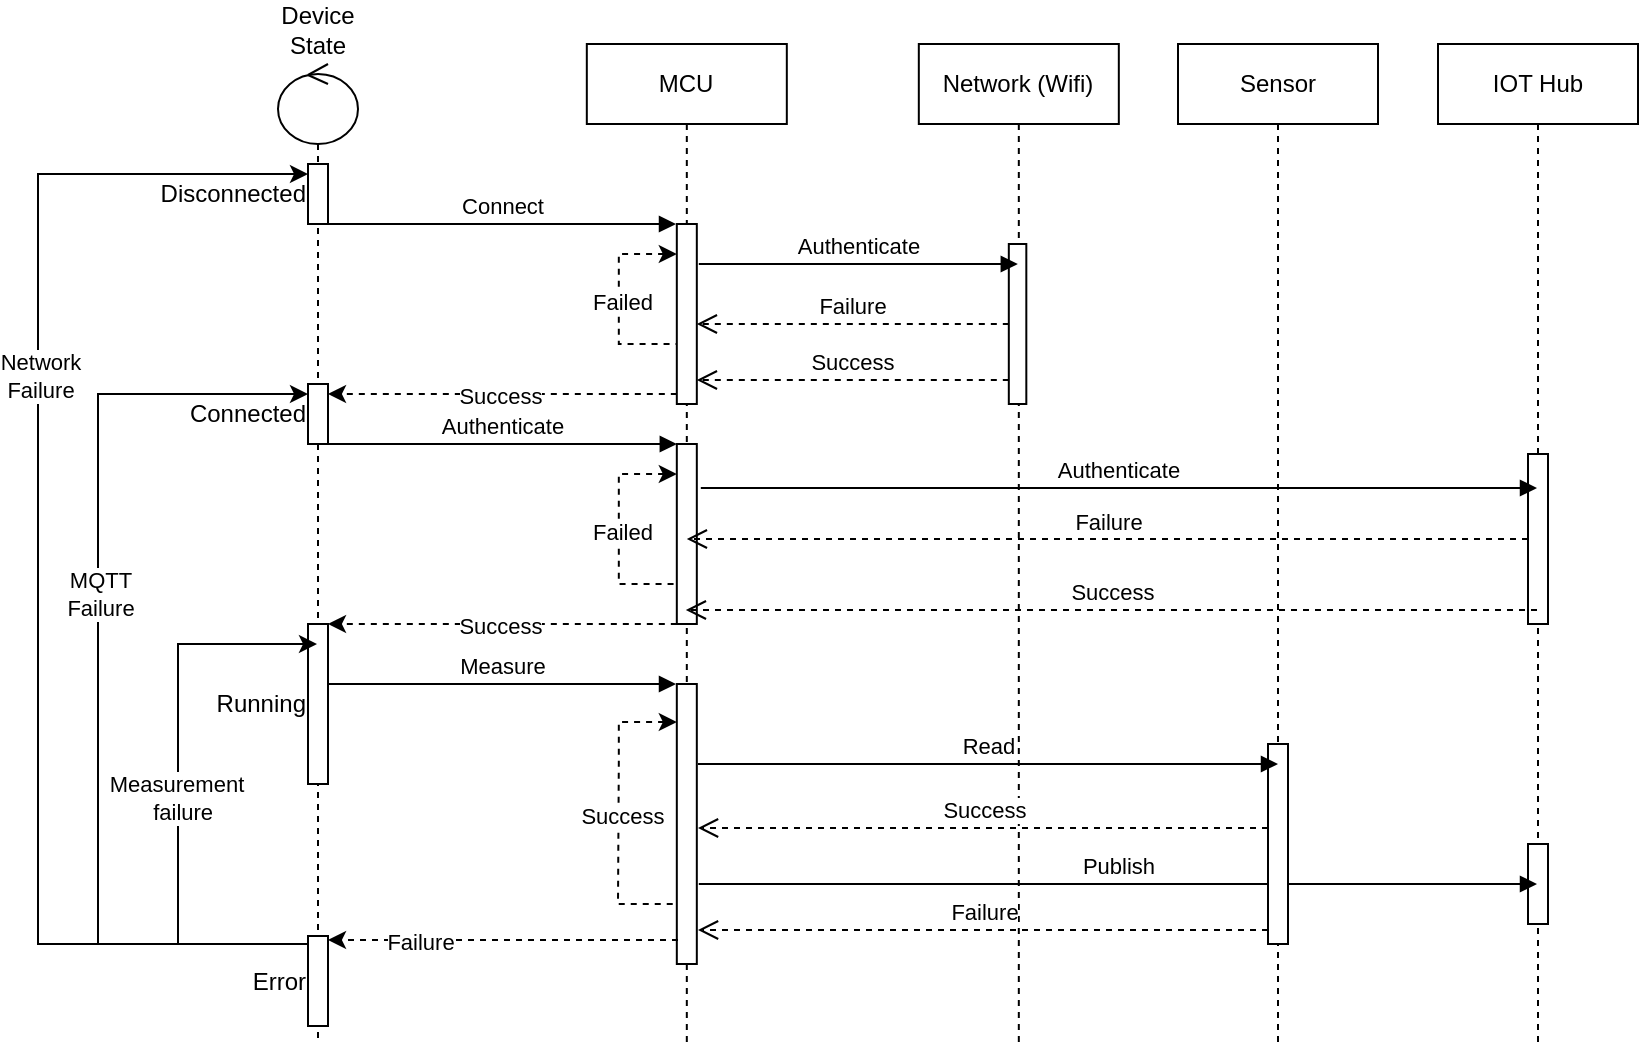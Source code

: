<mxfile version="23.1.5" type="device">
  <diagram name="Page-1" id="qzg9PmfZhn29sivQEg1u">
    <mxGraphModel dx="868" dy="566" grid="1" gridSize="10" guides="1" tooltips="1" connect="1" arrows="1" fold="1" page="1" pageScale="1" pageWidth="827" pageHeight="1169" math="0" shadow="0">
      <root>
        <mxCell id="0" />
        <mxCell id="1" parent="0" />
        <mxCell id="TdmkNz0lsqDMiO6AGIUz-6" value="MCU" style="shape=umlLifeline;perimeter=lifelinePerimeter;whiteSpace=wrap;html=1;container=1;dropTarget=0;collapsible=0;recursiveResize=0;outlineConnect=0;portConstraint=eastwest;newEdgeStyle={&quot;curved&quot;:0,&quot;rounded&quot;:0};" vertex="1" parent="1">
          <mxGeometry x="344.41" y="100" width="100" height="500" as="geometry" />
        </mxCell>
        <mxCell id="TdmkNz0lsqDMiO6AGIUz-9" value="" style="html=1;points=[[0,0,0,0,5],[0,1,0,0,-5],[1,0,0,0,5],[1,1,0,0,-5]];perimeter=orthogonalPerimeter;outlineConnect=0;targetShapes=umlLifeline;portConstraint=eastwest;newEdgeStyle={&quot;curved&quot;:0,&quot;rounded&quot;:0};labelPosition=right;verticalLabelPosition=middle;align=left;verticalAlign=middle;" vertex="1" parent="TdmkNz0lsqDMiO6AGIUz-6">
          <mxGeometry x="45" y="90" width="10" height="90" as="geometry" />
        </mxCell>
        <mxCell id="TdmkNz0lsqDMiO6AGIUz-13" value="" style="endArrow=none;html=1;rounded=0;elbow=vertical;startArrow=classic;startFill=1;endFill=0;dashed=1;" edge="1" parent="TdmkNz0lsqDMiO6AGIUz-6" source="TdmkNz0lsqDMiO6AGIUz-9" target="TdmkNz0lsqDMiO6AGIUz-9">
          <mxGeometry width="50" height="50" relative="1" as="geometry">
            <mxPoint x="45" y="80" as="sourcePoint" />
            <mxPoint x="45" y="125" as="targetPoint" />
            <Array as="points">
              <mxPoint x="16" y="105" />
              <mxPoint x="16" y="125" />
              <mxPoint x="16" y="150" />
            </Array>
          </mxGeometry>
        </mxCell>
        <mxCell id="TdmkNz0lsqDMiO6AGIUz-14" value="Failed" style="edgeLabel;html=1;align=center;verticalAlign=middle;resizable=0;points=[];" vertex="1" connectable="0" parent="TdmkNz0lsqDMiO6AGIUz-13">
          <mxGeometry x="0.015" y="1" relative="1" as="geometry">
            <mxPoint as="offset" />
          </mxGeometry>
        </mxCell>
        <mxCell id="TdmkNz0lsqDMiO6AGIUz-20" value="" style="html=1;points=[[0,0,0,0,5],[0,1,0,0,-5],[1,0,0,0,5],[1,1,0,0,-5]];perimeter=orthogonalPerimeter;outlineConnect=0;targetShapes=umlLifeline;portConstraint=eastwest;newEdgeStyle={&quot;curved&quot;:0,&quot;rounded&quot;:0};labelPosition=right;verticalLabelPosition=middle;align=left;verticalAlign=middle;" vertex="1" parent="TdmkNz0lsqDMiO6AGIUz-6">
          <mxGeometry x="45" y="200" width="10" height="90" as="geometry" />
        </mxCell>
        <mxCell id="TdmkNz0lsqDMiO6AGIUz-21" value="" style="endArrow=none;html=1;rounded=0;elbow=vertical;startArrow=classic;startFill=1;endFill=0;dashed=1;" edge="1" source="TdmkNz0lsqDMiO6AGIUz-20" target="TdmkNz0lsqDMiO6AGIUz-20" parent="TdmkNz0lsqDMiO6AGIUz-6">
          <mxGeometry width="50" height="50" relative="1" as="geometry">
            <mxPoint x="45" y="190" as="sourcePoint" />
            <mxPoint x="45" y="235" as="targetPoint" />
            <Array as="points">
              <mxPoint x="16" y="215" />
              <mxPoint x="16" y="235" />
              <mxPoint x="16" y="270" />
            </Array>
          </mxGeometry>
        </mxCell>
        <mxCell id="TdmkNz0lsqDMiO6AGIUz-22" value="Failed" style="edgeLabel;html=1;align=center;verticalAlign=middle;resizable=0;points=[];" vertex="1" connectable="0" parent="TdmkNz0lsqDMiO6AGIUz-21">
          <mxGeometry x="0.015" y="1" relative="1" as="geometry">
            <mxPoint as="offset" />
          </mxGeometry>
        </mxCell>
        <mxCell id="TdmkNz0lsqDMiO6AGIUz-10" value="" style="html=1;points=[[0,0,0,0,5],[0,1,0,0,-5],[1,0,0,0,5],[1,1,0,0,-5]];perimeter=orthogonalPerimeter;outlineConnect=0;targetShapes=umlLifeline;portConstraint=eastwest;newEdgeStyle={&quot;curved&quot;:0,&quot;rounded&quot;:0};" vertex="1" parent="TdmkNz0lsqDMiO6AGIUz-6">
          <mxGeometry x="45" y="320" width="10" height="140" as="geometry" />
        </mxCell>
        <mxCell id="TdmkNz0lsqDMiO6AGIUz-7" value="Device State" style="shape=umlLifeline;perimeter=lifelinePerimeter;whiteSpace=wrap;html=1;container=1;dropTarget=0;collapsible=0;recursiveResize=0;outlineConnect=0;portConstraint=eastwest;newEdgeStyle={&quot;curved&quot;:0,&quot;rounded&quot;:0};participant=umlControl;labelPosition=center;verticalLabelPosition=top;align=center;verticalAlign=bottom;" vertex="1" parent="1">
          <mxGeometry x="190" y="110" width="40" height="490" as="geometry" />
        </mxCell>
        <mxCell id="TdmkNz0lsqDMiO6AGIUz-8" value="Disconnected" style="html=1;points=[[0,0,0,0,5],[0,1,0,0,-5],[1,0,0,0,5],[1,1,0,0,-5]];perimeter=orthogonalPerimeter;outlineConnect=0;targetShapes=umlLifeline;portConstraint=eastwest;newEdgeStyle={&quot;curved&quot;:0,&quot;rounded&quot;:0};labelPosition=left;verticalLabelPosition=middle;align=right;verticalAlign=middle;" vertex="1" parent="TdmkNz0lsqDMiO6AGIUz-7">
          <mxGeometry x="15" y="50" width="10" height="30" as="geometry" />
        </mxCell>
        <mxCell id="TdmkNz0lsqDMiO6AGIUz-16" value="Connected" style="html=1;points=[[0,0,0,0,5],[0,1,0,0,-5],[1,0,0,0,5],[1,1,0,0,-5]];perimeter=orthogonalPerimeter;outlineConnect=0;targetShapes=umlLifeline;portConstraint=eastwest;newEdgeStyle={&quot;curved&quot;:0,&quot;rounded&quot;:0};labelPosition=left;verticalLabelPosition=middle;align=right;verticalAlign=middle;" vertex="1" parent="TdmkNz0lsqDMiO6AGIUz-7">
          <mxGeometry x="15" y="160" width="10" height="30" as="geometry" />
        </mxCell>
        <mxCell id="TdmkNz0lsqDMiO6AGIUz-23" value="Running" style="html=1;points=[[0,0,0,0,5],[0,1,0,0,-5],[1,0,0,0,5],[1,1,0,0,-5]];perimeter=orthogonalPerimeter;outlineConnect=0;targetShapes=umlLifeline;portConstraint=eastwest;newEdgeStyle={&quot;curved&quot;:0,&quot;rounded&quot;:0};labelPosition=left;verticalLabelPosition=middle;align=right;verticalAlign=middle;" vertex="1" parent="TdmkNz0lsqDMiO6AGIUz-7">
          <mxGeometry x="15" y="280" width="10" height="80" as="geometry" />
        </mxCell>
        <mxCell id="TdmkNz0lsqDMiO6AGIUz-38" value="Error" style="html=1;points=[[0,0,0,0,5],[0,1,0,0,-5],[1,0,0,0,5],[1,1,0,0,-5]];perimeter=orthogonalPerimeter;outlineConnect=0;targetShapes=umlLifeline;portConstraint=eastwest;newEdgeStyle={&quot;curved&quot;:0,&quot;rounded&quot;:0};labelPosition=left;verticalLabelPosition=middle;align=right;verticalAlign=middle;" vertex="1" parent="TdmkNz0lsqDMiO6AGIUz-7">
          <mxGeometry x="15" y="436" width="10" height="45" as="geometry" />
        </mxCell>
        <mxCell id="TdmkNz0lsqDMiO6AGIUz-39" value="" style="endArrow=classic;html=1;rounded=0;" edge="1" parent="TdmkNz0lsqDMiO6AGIUz-7" source="TdmkNz0lsqDMiO6AGIUz-38" target="TdmkNz0lsqDMiO6AGIUz-7">
          <mxGeometry width="50" height="50" relative="1" as="geometry">
            <mxPoint x="-110" y="340" as="sourcePoint" />
            <mxPoint x="-60" y="290" as="targetPoint" />
            <Array as="points">
              <mxPoint x="-50" y="440" />
              <mxPoint x="-50" y="360" />
              <mxPoint x="-50" y="310" />
              <mxPoint x="-50" y="290" />
            </Array>
          </mxGeometry>
        </mxCell>
        <mxCell id="TdmkNz0lsqDMiO6AGIUz-42" value="Measurement&lt;br&gt;&amp;nbsp; failure" style="edgeLabel;html=1;align=center;verticalAlign=middle;resizable=0;points=[];" vertex="1" connectable="0" parent="TdmkNz0lsqDMiO6AGIUz-39">
          <mxGeometry x="-0.028" y="1" relative="1" as="geometry">
            <mxPoint as="offset" />
          </mxGeometry>
        </mxCell>
        <mxCell id="TdmkNz0lsqDMiO6AGIUz-45" value="" style="endArrow=classic;html=1;rounded=0;entryX=0;entryY=0;entryDx=0;entryDy=5;entryPerimeter=0;" edge="1" parent="TdmkNz0lsqDMiO6AGIUz-7" source="TdmkNz0lsqDMiO6AGIUz-38" target="TdmkNz0lsqDMiO6AGIUz-16">
          <mxGeometry width="50" height="50" relative="1" as="geometry">
            <mxPoint x="250" y="170" as="sourcePoint" />
            <mxPoint x="300" y="120" as="targetPoint" />
            <Array as="points">
              <mxPoint x="-90" y="440" />
              <mxPoint x="-90" y="290" />
              <mxPoint x="-90" y="165" />
            </Array>
          </mxGeometry>
        </mxCell>
        <mxCell id="TdmkNz0lsqDMiO6AGIUz-46" value="MQTT&lt;br&gt;Failure" style="edgeLabel;html=1;align=center;verticalAlign=middle;resizable=0;points=[];" vertex="1" connectable="0" parent="TdmkNz0lsqDMiO6AGIUz-45">
          <mxGeometry x="0.155" y="-1" relative="1" as="geometry">
            <mxPoint as="offset" />
          </mxGeometry>
        </mxCell>
        <mxCell id="TdmkNz0lsqDMiO6AGIUz-47" value="" style="endArrow=classic;html=1;rounded=0;entryX=0;entryY=0;entryDx=0;entryDy=5;entryPerimeter=0;" edge="1" parent="TdmkNz0lsqDMiO6AGIUz-7" source="TdmkNz0lsqDMiO6AGIUz-38" target="TdmkNz0lsqDMiO6AGIUz-8">
          <mxGeometry width="50" height="50" relative="1" as="geometry">
            <mxPoint x="-150" y="510" as="sourcePoint" />
            <mxPoint x="-100" y="460" as="targetPoint" />
            <Array as="points">
              <mxPoint x="-120" y="440" />
              <mxPoint x="-120" y="55" />
            </Array>
          </mxGeometry>
        </mxCell>
        <mxCell id="TdmkNz0lsqDMiO6AGIUz-48" value="Network&lt;br&gt;Failure" style="edgeLabel;html=1;align=center;verticalAlign=middle;resizable=0;points=[];" vertex="1" connectable="0" parent="TdmkNz0lsqDMiO6AGIUz-47">
          <mxGeometry x="0.28" y="-1" relative="1" as="geometry">
            <mxPoint as="offset" />
          </mxGeometry>
        </mxCell>
        <mxCell id="TdmkNz0lsqDMiO6AGIUz-15" value="" style="endArrow=classic;html=1;rounded=0;entryX=1;entryY=0;entryDx=0;entryDy=5;entryPerimeter=0;exitX=0;exitY=1;exitDx=0;exitDy=-5;exitPerimeter=0;dashed=1;" edge="1" parent="1" source="TdmkNz0lsqDMiO6AGIUz-9" target="TdmkNz0lsqDMiO6AGIUz-16">
          <mxGeometry width="50" height="50" relative="1" as="geometry">
            <mxPoint x="370" y="170" as="sourcePoint" />
            <mxPoint x="420" y="120" as="targetPoint" />
          </mxGeometry>
        </mxCell>
        <mxCell id="TdmkNz0lsqDMiO6AGIUz-17" value="Success" style="edgeLabel;html=1;align=center;verticalAlign=middle;resizable=0;points=[];" vertex="1" connectable="0" parent="TdmkNz0lsqDMiO6AGIUz-15">
          <mxGeometry x="0.021" y="1" relative="1" as="geometry">
            <mxPoint as="offset" />
          </mxGeometry>
        </mxCell>
        <mxCell id="TdmkNz0lsqDMiO6AGIUz-25" value="Authenticate" style="html=1;verticalAlign=bottom;endArrow=block;curved=0;rounded=0;" edge="1" parent="1" source="TdmkNz0lsqDMiO6AGIUz-16" target="TdmkNz0lsqDMiO6AGIUz-20">
          <mxGeometry width="80" relative="1" as="geometry">
            <mxPoint x="209.81" y="310.0" as="sourcePoint" />
            <mxPoint x="429" y="310.0" as="targetPoint" />
          </mxGeometry>
        </mxCell>
        <mxCell id="TdmkNz0lsqDMiO6AGIUz-26" value="" style="endArrow=classic;html=1;rounded=0;dashed=1;" edge="1" parent="1" source="TdmkNz0lsqDMiO6AGIUz-20" target="TdmkNz0lsqDMiO6AGIUz-23">
          <mxGeometry width="50" height="50" relative="1" as="geometry">
            <mxPoint x="429" y="400" as="sourcePoint" />
            <mxPoint x="215" y="400" as="targetPoint" />
          </mxGeometry>
        </mxCell>
        <mxCell id="TdmkNz0lsqDMiO6AGIUz-27" value="Success" style="edgeLabel;html=1;align=center;verticalAlign=middle;resizable=0;points=[];" vertex="1" connectable="0" parent="TdmkNz0lsqDMiO6AGIUz-26">
          <mxGeometry x="0.021" y="1" relative="1" as="geometry">
            <mxPoint as="offset" />
          </mxGeometry>
        </mxCell>
        <mxCell id="TdmkNz0lsqDMiO6AGIUz-34" value="" style="endArrow=none;html=1;rounded=0;elbow=vertical;startArrow=classic;startFill=1;endFill=0;dashed=1;" edge="1" parent="1" target="TdmkNz0lsqDMiO6AGIUz-10">
          <mxGeometry width="50" height="50" relative="1" as="geometry">
            <mxPoint x="389.41" y="439" as="sourcePoint" />
            <mxPoint x="389.41" y="494" as="targetPoint" />
            <Array as="points">
              <mxPoint x="360.41" y="439" />
              <mxPoint x="360.41" y="459" />
              <mxPoint x="360" y="530" />
            </Array>
          </mxGeometry>
        </mxCell>
        <mxCell id="TdmkNz0lsqDMiO6AGIUz-35" value="Success" style="edgeLabel;html=1;align=center;verticalAlign=middle;resizable=0;points=[];" vertex="1" connectable="0" parent="TdmkNz0lsqDMiO6AGIUz-34">
          <mxGeometry x="0.015" y="1" relative="1" as="geometry">
            <mxPoint as="offset" />
          </mxGeometry>
        </mxCell>
        <mxCell id="TdmkNz0lsqDMiO6AGIUz-36" value="" style="endArrow=classic;html=1;rounded=0;dashed=1;" edge="1" parent="1">
          <mxGeometry width="50" height="50" relative="1" as="geometry">
            <mxPoint x="390" y="548" as="sourcePoint" />
            <mxPoint x="215" y="548" as="targetPoint" />
          </mxGeometry>
        </mxCell>
        <mxCell id="TdmkNz0lsqDMiO6AGIUz-37" value="Failure" style="edgeLabel;html=1;align=center;verticalAlign=middle;resizable=0;points=[];" vertex="1" connectable="0" parent="TdmkNz0lsqDMiO6AGIUz-36">
          <mxGeometry x="0.021" y="1" relative="1" as="geometry">
            <mxPoint x="-40" as="offset" />
          </mxGeometry>
        </mxCell>
        <mxCell id="TdmkNz0lsqDMiO6AGIUz-49" value="IOT Hub" style="shape=umlLifeline;perimeter=lifelinePerimeter;whiteSpace=wrap;html=1;container=1;dropTarget=0;collapsible=0;recursiveResize=0;outlineConnect=0;portConstraint=eastwest;newEdgeStyle={&quot;curved&quot;:0,&quot;rounded&quot;:0};" vertex="1" parent="1">
          <mxGeometry x="770" y="100" width="100" height="500" as="geometry" />
        </mxCell>
        <mxCell id="TdmkNz0lsqDMiO6AGIUz-50" value="" style="html=1;points=[[0,0,0,0,5],[0,1,0,0,-5],[1,0,0,0,5],[1,1,0,0,-5]];perimeter=orthogonalPerimeter;outlineConnect=0;targetShapes=umlLifeline;portConstraint=eastwest;newEdgeStyle={&quot;curved&quot;:0,&quot;rounded&quot;:0};" vertex="1" parent="TdmkNz0lsqDMiO6AGIUz-49">
          <mxGeometry x="45" y="400" width="10" height="40" as="geometry" />
        </mxCell>
        <mxCell id="TdmkNz0lsqDMiO6AGIUz-51" value="" style="html=1;points=[[0,0,0,0,5],[0,1,0,0,-5],[1,0,0,0,5],[1,1,0,0,-5]];perimeter=orthogonalPerimeter;outlineConnect=0;targetShapes=umlLifeline;portConstraint=eastwest;newEdgeStyle={&quot;curved&quot;:0,&quot;rounded&quot;:0};" vertex="1" parent="TdmkNz0lsqDMiO6AGIUz-49">
          <mxGeometry x="45" y="205" width="10" height="85" as="geometry" />
        </mxCell>
        <mxCell id="TdmkNz0lsqDMiO6AGIUz-52" value="Network (Wifi)" style="shape=umlLifeline;perimeter=lifelinePerimeter;whiteSpace=wrap;html=1;container=1;dropTarget=0;collapsible=0;recursiveResize=0;outlineConnect=0;portConstraint=eastwest;newEdgeStyle={&quot;curved&quot;:0,&quot;rounded&quot;:0};" vertex="1" parent="1">
          <mxGeometry x="510.41" y="100" width="100" height="500" as="geometry" />
        </mxCell>
        <mxCell id="TdmkNz0lsqDMiO6AGIUz-54" value="" style="html=1;points=[[0,0,0,0,5],[0,1,0,0,-5],[1,0,0,0,5],[1,1,0,0,-5]];perimeter=orthogonalPerimeter;outlineConnect=0;targetShapes=umlLifeline;portConstraint=eastwest;newEdgeStyle={&quot;curved&quot;:0,&quot;rounded&quot;:0};" vertex="1" parent="TdmkNz0lsqDMiO6AGIUz-52">
          <mxGeometry x="45" y="100" width="8.75" height="80" as="geometry" />
        </mxCell>
        <mxCell id="TdmkNz0lsqDMiO6AGIUz-55" value="Authenticate" style="html=1;verticalAlign=bottom;endArrow=block;curved=0;rounded=0;" edge="1" parent="1" target="TdmkNz0lsqDMiO6AGIUz-52">
          <mxGeometry width="80" relative="1" as="geometry">
            <mxPoint x="400.41" y="210" as="sourcePoint" />
            <mxPoint x="540.41" y="210" as="targetPoint" />
          </mxGeometry>
        </mxCell>
        <mxCell id="TdmkNz0lsqDMiO6AGIUz-56" value="Failure" style="html=1;verticalAlign=bottom;endArrow=open;dashed=1;endSize=8;curved=0;rounded=0;" edge="1" parent="1" source="TdmkNz0lsqDMiO6AGIUz-54" target="TdmkNz0lsqDMiO6AGIUz-9">
          <mxGeometry relative="1" as="geometry">
            <mxPoint x="550.41" y="250" as="sourcePoint" />
            <mxPoint x="390.41" y="250" as="targetPoint" />
          </mxGeometry>
        </mxCell>
        <mxCell id="TdmkNz0lsqDMiO6AGIUz-57" value="Success" style="html=1;verticalAlign=bottom;endArrow=open;dashed=1;endSize=8;curved=0;rounded=0;" edge="1" parent="1">
          <mxGeometry relative="1" as="geometry">
            <mxPoint x="555.41" y="268" as="sourcePoint" />
            <mxPoint x="399.41" y="268" as="targetPoint" />
          </mxGeometry>
        </mxCell>
        <mxCell id="TdmkNz0lsqDMiO6AGIUz-58" value="Success" style="html=1;verticalAlign=bottom;endArrow=open;dashed=1;endSize=8;curved=0;rounded=0;" edge="1" parent="1">
          <mxGeometry relative="1" as="geometry">
            <mxPoint x="819.5" y="383" as="sourcePoint" />
            <mxPoint x="393.91" y="383" as="targetPoint" />
          </mxGeometry>
        </mxCell>
        <mxCell id="TdmkNz0lsqDMiO6AGIUz-59" value="Failure" style="html=1;verticalAlign=bottom;endArrow=open;dashed=1;endSize=8;curved=0;rounded=0;" edge="1" parent="1" source="TdmkNz0lsqDMiO6AGIUz-51" target="TdmkNz0lsqDMiO6AGIUz-6">
          <mxGeometry relative="1" as="geometry">
            <mxPoint x="556.41" y="362" as="sourcePoint" />
            <mxPoint x="391.41" y="362" as="targetPoint" />
          </mxGeometry>
        </mxCell>
        <mxCell id="TdmkNz0lsqDMiO6AGIUz-60" value="Authenticate" style="html=1;verticalAlign=bottom;endArrow=block;curved=0;rounded=0;" edge="1" parent="1" target="TdmkNz0lsqDMiO6AGIUz-49">
          <mxGeometry width="80" relative="1" as="geometry">
            <mxPoint x="401.41" y="322" as="sourcePoint" />
            <mxPoint x="561.41" y="322" as="targetPoint" />
          </mxGeometry>
        </mxCell>
        <mxCell id="TdmkNz0lsqDMiO6AGIUz-19" value="Publish" style="html=1;verticalAlign=bottom;endArrow=block;curved=0;rounded=0;" edge="1" parent="1">
          <mxGeometry width="80" relative="1" as="geometry">
            <mxPoint x="400.41" y="520" as="sourcePoint" />
            <mxPoint x="819.5" y="520" as="targetPoint" />
          </mxGeometry>
        </mxCell>
        <mxCell id="TdmkNz0lsqDMiO6AGIUz-62" value="Connect" style="html=1;verticalAlign=bottom;endArrow=block;curved=0;rounded=0;" edge="1" parent="1">
          <mxGeometry width="80" relative="1" as="geometry">
            <mxPoint x="215" y="190" as="sourcePoint" />
            <mxPoint x="389" y="190" as="targetPoint" />
          </mxGeometry>
        </mxCell>
        <mxCell id="TdmkNz0lsqDMiO6AGIUz-63" value="Measure" style="html=1;verticalAlign=bottom;endArrow=block;curved=0;rounded=0;" edge="1" parent="1">
          <mxGeometry width="80" relative="1" as="geometry">
            <mxPoint x="215" y="420" as="sourcePoint" />
            <mxPoint x="389" y="420" as="targetPoint" />
          </mxGeometry>
        </mxCell>
        <mxCell id="TdmkNz0lsqDMiO6AGIUz-64" value="Sensor" style="shape=umlLifeline;perimeter=lifelinePerimeter;whiteSpace=wrap;html=1;container=1;dropTarget=0;collapsible=0;recursiveResize=0;outlineConnect=0;portConstraint=eastwest;newEdgeStyle={&quot;curved&quot;:0,&quot;rounded&quot;:0};" vertex="1" parent="1">
          <mxGeometry x="640" y="100" width="100" height="500" as="geometry" />
        </mxCell>
        <mxCell id="TdmkNz0lsqDMiO6AGIUz-65" value="" style="html=1;points=[[0,0,0,0,5],[0,1,0,0,-5],[1,0,0,0,5],[1,1,0,0,-5]];perimeter=orthogonalPerimeter;outlineConnect=0;targetShapes=umlLifeline;portConstraint=eastwest;newEdgeStyle={&quot;curved&quot;:0,&quot;rounded&quot;:0};" vertex="1" parent="TdmkNz0lsqDMiO6AGIUz-64">
          <mxGeometry x="45" y="350" width="10" height="100" as="geometry" />
        </mxCell>
        <mxCell id="TdmkNz0lsqDMiO6AGIUz-67" value="Read" style="html=1;verticalAlign=bottom;endArrow=block;curved=0;rounded=0;" edge="1" parent="1">
          <mxGeometry width="80" relative="1" as="geometry">
            <mxPoint x="400.0" y="460" as="sourcePoint" />
            <mxPoint x="690" y="460" as="targetPoint" />
          </mxGeometry>
        </mxCell>
        <mxCell id="TdmkNz0lsqDMiO6AGIUz-68" value="Failure" style="html=1;verticalAlign=bottom;endArrow=open;dashed=1;endSize=8;curved=0;rounded=0;" edge="1" parent="1">
          <mxGeometry relative="1" as="geometry">
            <mxPoint x="685" y="543" as="sourcePoint" />
            <mxPoint x="400" y="543" as="targetPoint" />
          </mxGeometry>
        </mxCell>
        <mxCell id="TdmkNz0lsqDMiO6AGIUz-70" value="Success" style="html=1;verticalAlign=bottom;endArrow=open;dashed=1;endSize=8;curved=0;rounded=0;" edge="1" parent="1">
          <mxGeometry relative="1" as="geometry">
            <mxPoint x="685" y="492" as="sourcePoint" />
            <mxPoint x="400" y="492" as="targetPoint" />
          </mxGeometry>
        </mxCell>
      </root>
    </mxGraphModel>
  </diagram>
</mxfile>
